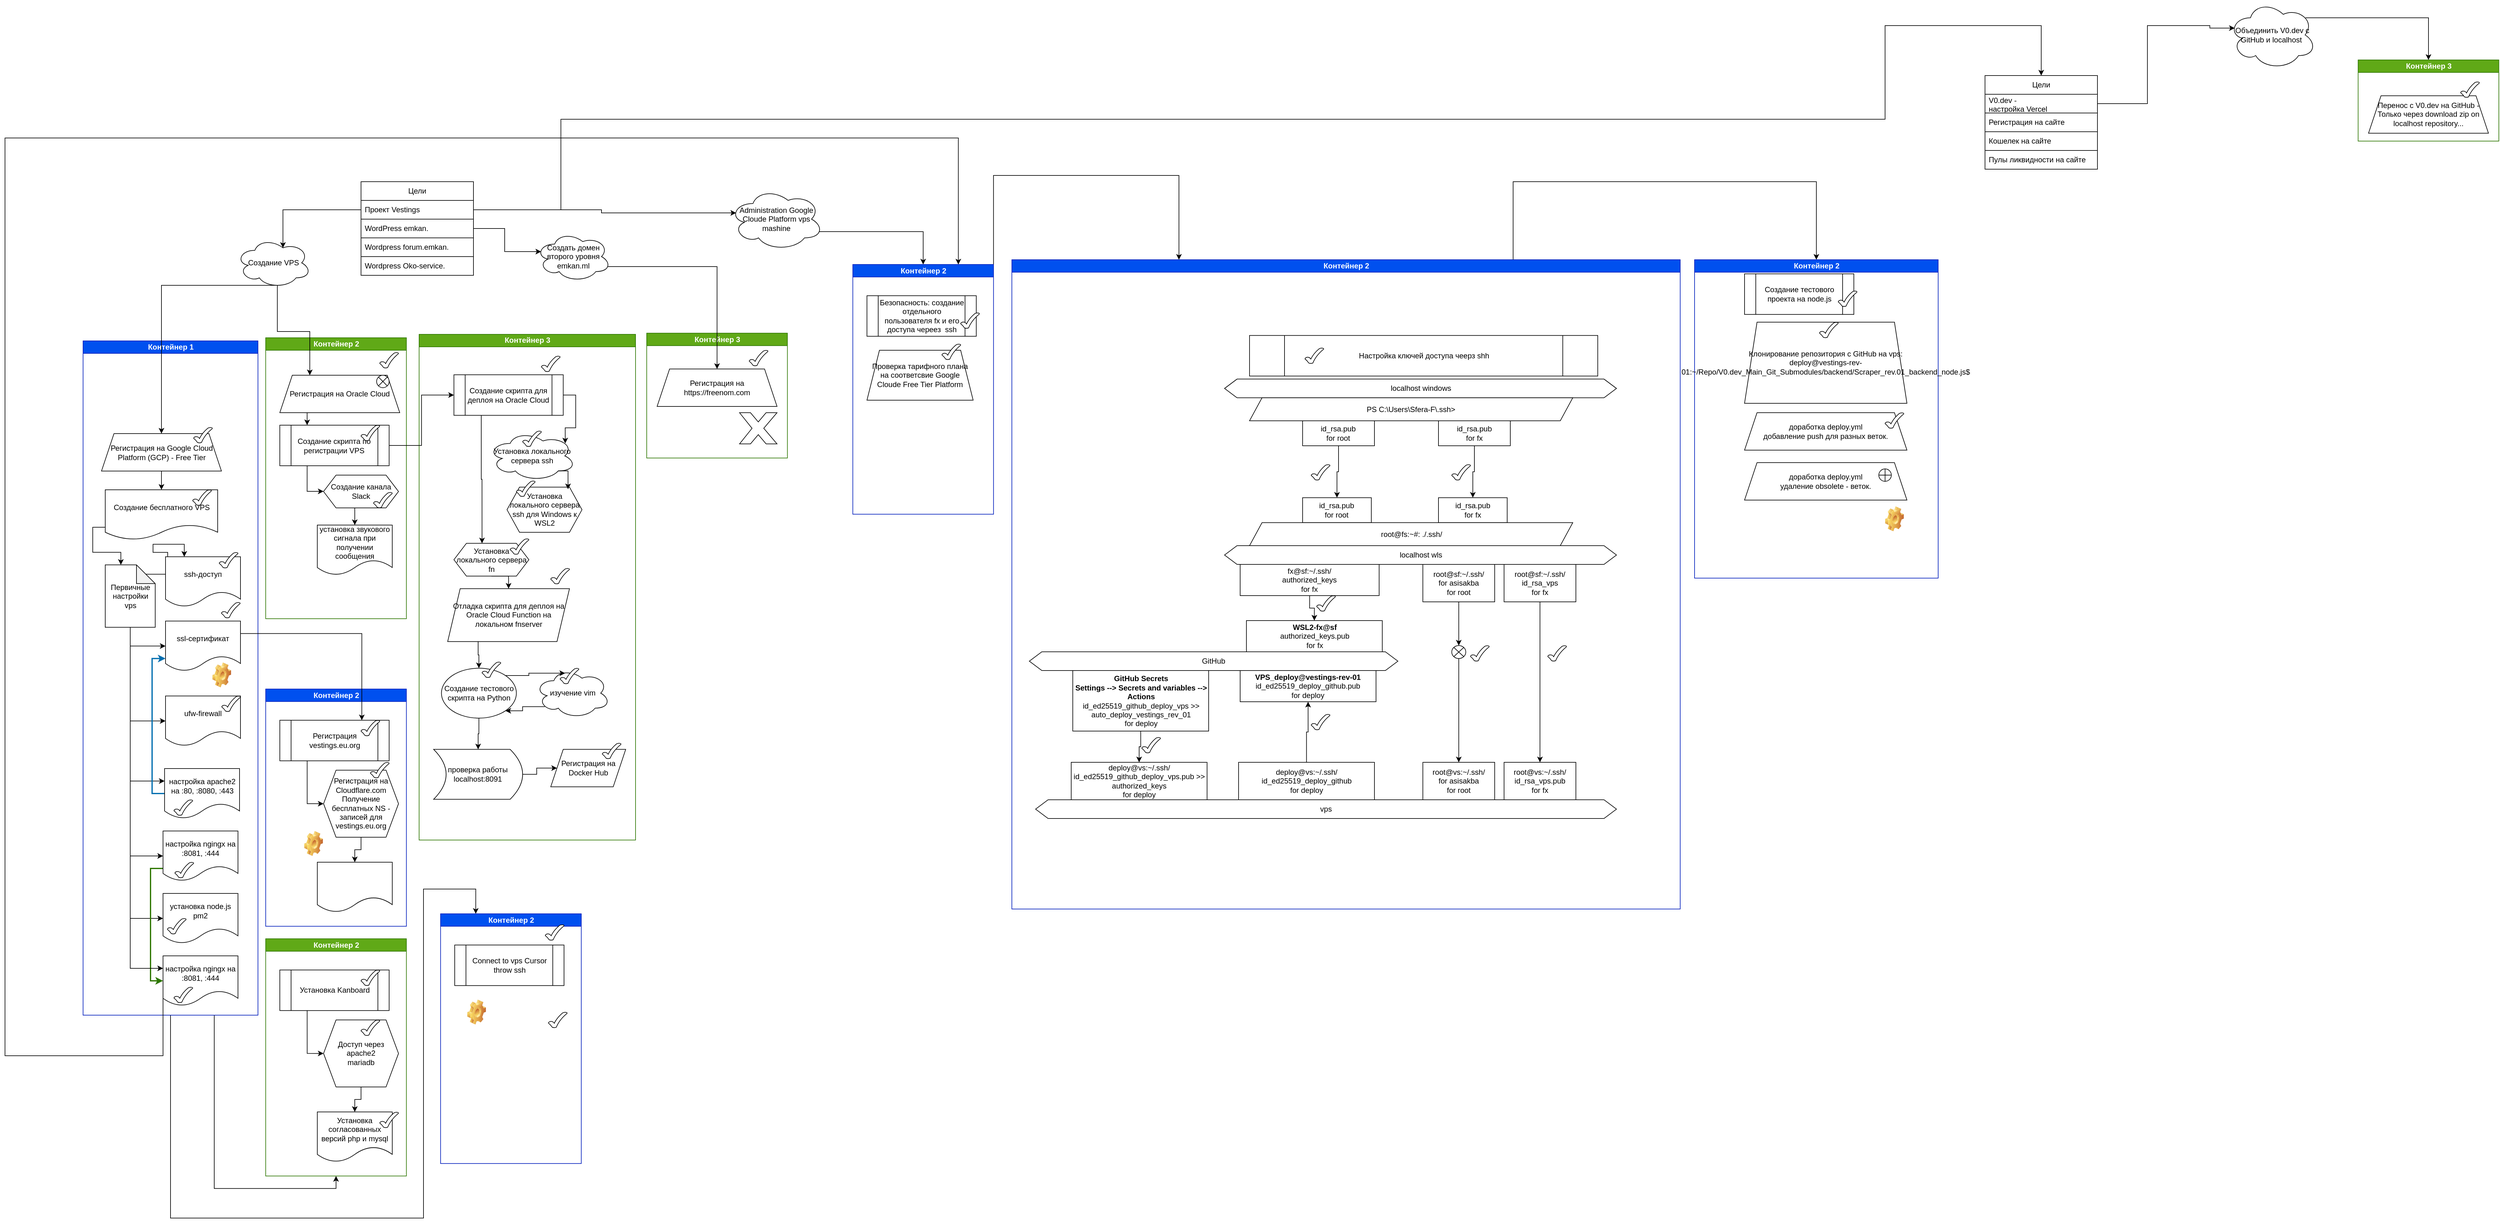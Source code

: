 <mxfile version="27.1.4">
  <diagram name="Страница — 1" id="y9uAkK9SQgBjB_mhI2ea">
    <mxGraphModel dx="1512" dy="1677" grid="1" gridSize="10" guides="1" tooltips="1" connect="1" arrows="1" fold="1" page="1" pageScale="1" pageWidth="827" pageHeight="1169" math="0" shadow="0">
      <root>
        <mxCell id="0" />
        <mxCell id="1" parent="0" />
        <mxCell id="C7IX0FVCG6CYKTSd4DHZ-1" style="edgeStyle=orthogonalEdgeStyle;rounded=0;orthogonalLoop=1;jettySize=auto;html=1;exitX=0;exitY=0;exitDx=0;exitDy=0;entryX=0;entryY=0.75;entryDx=0;entryDy=0;" edge="1" parent="1" source="VCovVzGfJwYaB5BmL19w-1" target="VCovVzGfJwYaB5BmL19w-14">
          <mxGeometry relative="1" as="geometry">
            <Array as="points">
              <mxPoint x="1503" y="-140" />
              <mxPoint x="1799" y="-140" />
            </Array>
          </mxGeometry>
        </mxCell>
        <mxCell id="VCovVzGfJwYaB5BmL19w-1" value="&lt;div&gt;Контейнер 2&lt;/div&gt;" style="swimlane;html=1;startSize=20;horizontal=0;rotation=90;fillColor=#0050ef;fontColor=#ffffff;strokeColor=#001DBC;" parent="1" vertex="1">
          <mxGeometry x="1189.995" y="90.005" width="400" height="225.27" as="geometry">
            <mxRectangle x="207.63" y="435" width="670" height="40" as="alternateBounds" />
          </mxGeometry>
        </mxCell>
        <mxCell id="VCovVzGfJwYaB5BmL19w-12" value="Проверка тарифного плана на соответсвие Google Cloude Free Tier Platform" style="shape=trapezoid;perimeter=trapezoidPerimeter;whiteSpace=wrap;html=1;fixedSize=1;" parent="VCovVzGfJwYaB5BmL19w-1" vertex="1">
          <mxGeometry x="110.01" y="50" width="169.99" height="80" as="geometry" />
        </mxCell>
        <mxCell id="VCovVzGfJwYaB5BmL19w-2" value="Безопасность: создание отдельного пользователя fx и его доступа череез&amp;nbsp; ssh" style="shape=process;whiteSpace=wrap;html=1;backgroundOutline=1;" parent="VCovVzGfJwYaB5BmL19w-1" vertex="1">
          <mxGeometry x="110.005" y="-37.365" width="175" height="65" as="geometry" />
        </mxCell>
        <mxCell id="VCovVzGfJwYaB5BmL19w-3" value="" style="verticalLabelPosition=bottom;verticalAlign=top;html=1;shape=mxgraph.basic.tick" parent="VCovVzGfJwYaB5BmL19w-1" vertex="1">
          <mxGeometry x="260.01" y="-10.01" width="30" height="25" as="geometry" />
        </mxCell>
        <mxCell id="VCovVzGfJwYaB5BmL19w-4" value="" style="verticalLabelPosition=bottom;verticalAlign=top;html=1;shape=mxgraph.basic.tick" parent="VCovVzGfJwYaB5BmL19w-1" vertex="1">
          <mxGeometry x="230.01" y="39.99" width="30" height="25" as="geometry" />
        </mxCell>
        <mxCell id="_iWKkWi0aREAEa-467sO-74" style="edgeStyle=orthogonalEdgeStyle;rounded=0;orthogonalLoop=1;jettySize=auto;html=1;exitX=1;exitY=0.25;exitDx=0;exitDy=0;entryX=1;entryY=0.5;entryDx=0;entryDy=0;" parent="1" source="NwDME-IFeq2rPD6jmmSG-1" target="_iWKkWi0aREAEa-467sO-64" edge="1">
          <mxGeometry relative="1" as="geometry" />
        </mxCell>
        <mxCell id="_iWKkWi0aREAEa-467sO-75" style="edgeStyle=orthogonalEdgeStyle;rounded=0;orthogonalLoop=1;jettySize=auto;html=1;exitX=1;exitY=0.5;exitDx=0;exitDy=0;entryX=0;entryY=0.75;entryDx=0;entryDy=0;" parent="1" source="NwDME-IFeq2rPD6jmmSG-1" target="_iWKkWi0aREAEa-467sO-26" edge="1">
          <mxGeometry relative="1" as="geometry">
            <Array as="points">
              <mxPoint x="185" y="1530" />
              <mxPoint x="590" y="1530" />
              <mxPoint x="590" y="1003" />
              <mxPoint x="674" y="1003" />
            </Array>
          </mxGeometry>
        </mxCell>
        <mxCell id="NwDME-IFeq2rPD6jmmSG-1" value="Контейнер 1" style="swimlane;html=1;startSize=20;horizontal=0;rotation=90;flipV=0;flipH=0;movable=1;resizable=1;rotatable=1;deletable=1;editable=1;locked=0;connectable=1;fillColor=#0050ef;fontColor=#ffffff;strokeColor=#001DBC;" parent="1" vertex="1">
          <mxGeometry x="-355" y="525" width="1080" height="280" as="geometry">
            <mxRectangle x="-25.0" y="435" width="670" height="40" as="alternateBounds" />
          </mxGeometry>
        </mxCell>
        <mxCell id="NwDME-IFeq2rPD6jmmSG-5" value="&lt;div&gt;Создание бесплатного VPS&lt;/div&gt;" style="shape=document;whiteSpace=wrap;html=1;boundedLbl=1;" parent="NwDME-IFeq2rPD6jmmSG-1" vertex="1">
          <mxGeometry x="435.5" y="-161.5" width="180" height="80" as="geometry" />
        </mxCell>
        <mxCell id="_iWKkWi0aREAEa-467sO-4" style="edgeStyle=orthogonalEdgeStyle;rounded=0;orthogonalLoop=1;jettySize=auto;html=1;exitX=0.5;exitY=1;exitDx=0;exitDy=0;entryX=0.5;entryY=0;entryDx=0;entryDy=0;" parent="NwDME-IFeq2rPD6jmmSG-1" source="_iWKkWi0aREAEa-467sO-1" target="NwDME-IFeq2rPD6jmmSG-5" edge="1">
          <mxGeometry relative="1" as="geometry" />
        </mxCell>
        <mxCell id="_iWKkWi0aREAEa-467sO-1" value="Регистрация на Google Cloud Platform (GCP) - Free Tier" style="shape=trapezoid;perimeter=trapezoidPerimeter;whiteSpace=wrap;html=1;fixedSize=1;" parent="NwDME-IFeq2rPD6jmmSG-1" vertex="1">
          <mxGeometry x="429.5" y="-251.5" width="192" height="60" as="geometry" />
        </mxCell>
        <mxCell id="NwDME-IFeq2rPD6jmmSG-21" value="" style="verticalLabelPosition=bottom;verticalAlign=top;html=1;shape=mxgraph.basic.tick" parent="NwDME-IFeq2rPD6jmmSG-1" vertex="1">
          <mxGeometry x="577" y="-261.5" width="30" height="25" as="geometry" />
        </mxCell>
        <mxCell id="_iWKkWi0aREAEa-467sO-17" style="edgeStyle=orthogonalEdgeStyle;rounded=0;orthogonalLoop=1;jettySize=auto;html=1;exitX=0;exitY=0;exitDx=65;exitDy=15;exitPerimeter=0;entryX=0.25;entryY=0;entryDx=0;entryDy=0;" parent="NwDME-IFeq2rPD6jmmSG-1" source="_iWKkWi0aREAEa-467sO-11" target="_iWKkWi0aREAEa-467sO-13" edge="1">
          <mxGeometry relative="1" as="geometry" />
        </mxCell>
        <mxCell id="_iWKkWi0aREAEa-467sO-18" style="edgeStyle=orthogonalEdgeStyle;rounded=0;orthogonalLoop=1;jettySize=auto;html=1;exitX=0.5;exitY=1;exitDx=0;exitDy=0;exitPerimeter=0;entryX=0;entryY=0.5;entryDx=0;entryDy=0;" parent="NwDME-IFeq2rPD6jmmSG-1" source="_iWKkWi0aREAEa-467sO-11" target="_iWKkWi0aREAEa-467sO-14" edge="1">
          <mxGeometry relative="1" as="geometry" />
        </mxCell>
        <mxCell id="_iWKkWi0aREAEa-467sO-19" style="edgeStyle=orthogonalEdgeStyle;rounded=0;orthogonalLoop=1;jettySize=auto;html=1;exitX=0.5;exitY=1;exitDx=0;exitDy=0;exitPerimeter=0;entryX=0;entryY=0.5;entryDx=0;entryDy=0;" parent="NwDME-IFeq2rPD6jmmSG-1" source="_iWKkWi0aREAEa-467sO-11" target="_iWKkWi0aREAEa-467sO-15" edge="1">
          <mxGeometry relative="1" as="geometry" />
        </mxCell>
        <mxCell id="_iWKkWi0aREAEa-467sO-48" style="edgeStyle=orthogonalEdgeStyle;rounded=0;orthogonalLoop=1;jettySize=auto;html=1;exitX=0.5;exitY=1;exitDx=0;exitDy=0;exitPerimeter=0;entryX=0;entryY=0.25;entryDx=0;entryDy=0;" parent="NwDME-IFeq2rPD6jmmSG-1" source="_iWKkWi0aREAEa-467sO-11" target="_iWKkWi0aREAEa-467sO-46" edge="1">
          <mxGeometry relative="1" as="geometry" />
        </mxCell>
        <mxCell id="_iWKkWi0aREAEa-467sO-57" style="edgeStyle=orthogonalEdgeStyle;rounded=0;orthogonalLoop=1;jettySize=auto;html=1;exitX=0.5;exitY=1;exitDx=0;exitDy=0;exitPerimeter=0;entryX=0;entryY=0.5;entryDx=0;entryDy=0;" parent="NwDME-IFeq2rPD6jmmSG-1" source="_iWKkWi0aREAEa-467sO-11" target="_iWKkWi0aREAEa-467sO-54" edge="1">
          <mxGeometry relative="1" as="geometry" />
        </mxCell>
        <mxCell id="_iWKkWi0aREAEa-467sO-58" style="edgeStyle=orthogonalEdgeStyle;rounded=0;orthogonalLoop=1;jettySize=auto;html=1;exitX=0.5;exitY=1;exitDx=0;exitDy=0;exitPerimeter=0;entryX=0;entryY=0.5;entryDx=0;entryDy=0;" parent="NwDME-IFeq2rPD6jmmSG-1" source="_iWKkWi0aREAEa-467sO-11" target="_iWKkWi0aREAEa-467sO-56" edge="1">
          <mxGeometry relative="1" as="geometry">
            <mxPoint x="475.448" y="415" as="targetPoint" />
          </mxGeometry>
        </mxCell>
        <mxCell id="_iWKkWi0aREAEa-467sO-11" value="Первичные настройки vps" style="shape=note;whiteSpace=wrap;html=1;backgroundOutline=1;darkOpacity=0.05;" parent="NwDME-IFeq2rPD6jmmSG-1" vertex="1">
          <mxGeometry x="435.5" y="-41.25" width="80" height="100" as="geometry" />
        </mxCell>
        <mxCell id="_iWKkWi0aREAEa-467sO-13" value="ssh-доступ" style="shape=document;whiteSpace=wrap;html=1;boundedLbl=1;" parent="NwDME-IFeq2rPD6jmmSG-1" vertex="1">
          <mxGeometry x="532" y="-54.25" width="120" height="80" as="geometry" />
        </mxCell>
        <mxCell id="_iWKkWi0aREAEa-467sO-14" value="ssl-сертификат" style="shape=document;whiteSpace=wrap;html=1;boundedLbl=1;" parent="NwDME-IFeq2rPD6jmmSG-1" vertex="1">
          <mxGeometry x="532" y="48.75" width="120" height="80" as="geometry" />
        </mxCell>
        <mxCell id="_iWKkWi0aREAEa-467sO-15" value="ufw-firewall" style="shape=document;whiteSpace=wrap;html=1;boundedLbl=1;" parent="NwDME-IFeq2rPD6jmmSG-1" vertex="1">
          <mxGeometry x="532" y="168.75" width="120" height="80" as="geometry" />
        </mxCell>
        <mxCell id="_iWKkWi0aREAEa-467sO-16" style="edgeStyle=orthogonalEdgeStyle;rounded=0;orthogonalLoop=1;jettySize=auto;html=1;exitX=0;exitY=0.75;exitDx=0;exitDy=0;entryX=0;entryY=0;entryDx=25;entryDy=0;entryPerimeter=0;" parent="NwDME-IFeq2rPD6jmmSG-1" source="NwDME-IFeq2rPD6jmmSG-5" target="_iWKkWi0aREAEa-467sO-11" edge="1">
          <mxGeometry relative="1" as="geometry" />
        </mxCell>
        <mxCell id="_iWKkWi0aREAEa-467sO-20" value="" style="verticalLabelPosition=bottom;verticalAlign=top;html=1;shape=mxgraph.basic.tick" parent="NwDME-IFeq2rPD6jmmSG-1" vertex="1">
          <mxGeometry x="575.5" y="-161.5" width="30" height="25" as="geometry" />
        </mxCell>
        <mxCell id="_iWKkWi0aREAEa-467sO-5" value="" style="verticalLabelPosition=bottom;verticalAlign=top;html=1;shape=mxgraph.basic.tick" parent="NwDME-IFeq2rPD6jmmSG-1" vertex="1">
          <mxGeometry x="618" y="-61.25" width="30" height="25" as="geometry" />
        </mxCell>
        <mxCell id="_iWKkWi0aREAEa-467sO-21" value="" style="verticalLabelPosition=bottom;verticalAlign=top;html=1;shape=mxgraph.basic.tick" parent="NwDME-IFeq2rPD6jmmSG-1" vertex="1">
          <mxGeometry x="621.5" y="18.75" width="30" height="25" as="geometry" />
        </mxCell>
        <mxCell id="_iWKkWi0aREAEa-467sO-22" value="" style="verticalLabelPosition=bottom;verticalAlign=top;html=1;shape=mxgraph.basic.tick" parent="NwDME-IFeq2rPD6jmmSG-1" vertex="1">
          <mxGeometry x="622" y="168.75" width="30" height="25" as="geometry" />
        </mxCell>
        <mxCell id="_iWKkWi0aREAEa-467sO-49" style="edgeStyle=orthogonalEdgeStyle;rounded=0;orthogonalLoop=1;jettySize=auto;html=1;exitX=0;exitY=0.5;exitDx=0;exitDy=0;entryX=0;entryY=0.75;entryDx=0;entryDy=0;fillColor=#1ba1e2;strokeColor=#006EAF;strokeWidth=2;" parent="NwDME-IFeq2rPD6jmmSG-1" source="_iWKkWi0aREAEa-467sO-46" target="_iWKkWi0aREAEa-467sO-14" edge="1">
          <mxGeometry relative="1" as="geometry" />
        </mxCell>
        <mxCell id="_iWKkWi0aREAEa-467sO-46" value="настройка apache2&lt;br&gt;на :80, :8080, :443" style="shape=document;whiteSpace=wrap;html=1;boundedLbl=1;" parent="NwDME-IFeq2rPD6jmmSG-1" vertex="1">
          <mxGeometry x="530.5" y="285" width="120" height="80" as="geometry" />
        </mxCell>
        <mxCell id="_iWKkWi0aREAEa-467sO-47" value="" style="verticalLabelPosition=bottom;verticalAlign=top;html=1;shape=mxgraph.basic.tick" parent="NwDME-IFeq2rPD6jmmSG-1" vertex="1">
          <mxGeometry x="545.5" y="335" width="30" height="25" as="geometry" />
        </mxCell>
        <mxCell id="MG9vdnyTiC7GRD6fxwUX-9" value="" style="shape=image;html=1;verticalLabelPosition=bottom;verticalAlign=top;imageAspect=0;image=img/clipart/Gear_128x128.png" parent="NwDME-IFeq2rPD6jmmSG-1" vertex="1">
          <mxGeometry x="607.0" y="115" width="30" height="40" as="geometry" />
        </mxCell>
        <mxCell id="_iWKkWi0aREAEa-467sO-60" style="edgeStyle=orthogonalEdgeStyle;rounded=0;orthogonalLoop=1;jettySize=auto;html=1;exitX=0;exitY=0.75;exitDx=0;exitDy=0;entryX=0;entryY=0.5;entryDx=0;entryDy=0;fillColor=#60a917;strokeColor=#2D7600;strokeWidth=2;" parent="NwDME-IFeq2rPD6jmmSG-1" source="_iWKkWi0aREAEa-467sO-54" target="_iWKkWi0aREAEa-467sO-55" edge="1">
          <mxGeometry relative="1" as="geometry" />
        </mxCell>
        <mxCell id="_iWKkWi0aREAEa-467sO-54" value="настройка ngingx на :8081, :444" style="shape=document;whiteSpace=wrap;html=1;boundedLbl=1;" parent="NwDME-IFeq2rPD6jmmSG-1" vertex="1">
          <mxGeometry x="528" y="385" width="120" height="80" as="geometry" />
        </mxCell>
        <mxCell id="_iWKkWi0aREAEa-467sO-55" value="настройка ngingx на :8081, :444" style="shape=document;whiteSpace=wrap;html=1;boundedLbl=1;" parent="NwDME-IFeq2rPD6jmmSG-1" vertex="1">
          <mxGeometry x="528" y="585" width="120" height="80" as="geometry" />
        </mxCell>
        <mxCell id="_iWKkWi0aREAEa-467sO-56" value="установка node.js&lt;br&gt;pm2" style="shape=document;whiteSpace=wrap;html=1;boundedLbl=1;" parent="NwDME-IFeq2rPD6jmmSG-1" vertex="1">
          <mxGeometry x="528" y="485" width="120" height="80" as="geometry" />
        </mxCell>
        <mxCell id="_iWKkWi0aREAEa-467sO-59" style="edgeStyle=orthogonalEdgeStyle;rounded=0;orthogonalLoop=1;jettySize=auto;html=1;exitX=0.5;exitY=1;exitDx=0;exitDy=0;exitPerimeter=0;entryX=0;entryY=0.25;entryDx=0;entryDy=0;" parent="NwDME-IFeq2rPD6jmmSG-1" source="_iWKkWi0aREAEa-467sO-11" target="_iWKkWi0aREAEa-467sO-55" edge="1">
          <mxGeometry relative="1" as="geometry" />
        </mxCell>
        <mxCell id="_iWKkWi0aREAEa-467sO-61" value="" style="verticalLabelPosition=bottom;verticalAlign=top;html=1;shape=mxgraph.basic.tick" parent="NwDME-IFeq2rPD6jmmSG-1" vertex="1">
          <mxGeometry x="547" y="435" width="30" height="25" as="geometry" />
        </mxCell>
        <mxCell id="_iWKkWi0aREAEa-467sO-62" value="" style="verticalLabelPosition=bottom;verticalAlign=top;html=1;shape=mxgraph.basic.tick" parent="NwDME-IFeq2rPD6jmmSG-1" vertex="1">
          <mxGeometry x="535" y="525" width="30" height="25" as="geometry" />
        </mxCell>
        <mxCell id="_iWKkWi0aREAEa-467sO-63" value="" style="verticalLabelPosition=bottom;verticalAlign=top;html=1;shape=mxgraph.basic.tick" parent="NwDME-IFeq2rPD6jmmSG-1" vertex="1">
          <mxGeometry x="545.5" y="635" width="30" height="25" as="geometry" />
        </mxCell>
        <mxCell id="NwDME-IFeq2rPD6jmmSG-6" value="&lt;div&gt;Контейнер 2&lt;/div&gt;" style="swimlane;html=1;startSize=20;horizontal=0;rotation=90;fillColor=#60a917;fontColor=#ffffff;strokeColor=#2D7600;" parent="1" vertex="1">
          <mxGeometry x="224.99" y="232.37" width="450.01" height="225.27" as="geometry">
            <mxRectangle x="207.63" y="435" width="670" height="40" as="alternateBounds" />
          </mxGeometry>
        </mxCell>
        <mxCell id="NwDME-IFeq2rPD6jmmSG-24" value="Создание канала Slack" style="shape=hexagon;perimeter=hexagonPerimeter2;whiteSpace=wrap;html=1;fixedSize=1;" parent="NwDME-IFeq2rPD6jmmSG-6" vertex="1">
          <mxGeometry x="205.005" y="107.625" width="120" height="52.5" as="geometry" />
        </mxCell>
        <mxCell id="NwDME-IFeq2rPD6jmmSG-20" value="Создание скрипта по регистрации VPS" style="shape=process;whiteSpace=wrap;html=1;backgroundOutline=1;" parent="NwDME-IFeq2rPD6jmmSG-6" vertex="1">
          <mxGeometry x="134.995" y="27.635" width="175" height="65" as="geometry" />
        </mxCell>
        <mxCell id="NwDME-IFeq2rPD6jmmSG-25" style="edgeStyle=orthogonalEdgeStyle;rounded=0;orthogonalLoop=1;jettySize=auto;html=1;exitX=0.25;exitY=1;exitDx=0;exitDy=0;" parent="NwDME-IFeq2rPD6jmmSG-6" source="NwDME-IFeq2rPD6jmmSG-20" edge="1">
          <mxGeometry relative="1" as="geometry">
            <mxPoint x="205.01" y="133.63" as="targetPoint" />
            <Array as="points">
              <mxPoint x="179" y="134" />
            </Array>
          </mxGeometry>
        </mxCell>
        <mxCell id="NwDME-IFeq2rPD6jmmSG-8" value="" style="verticalLabelPosition=bottom;verticalAlign=top;html=1;shape=mxgraph.basic.tick" parent="NwDME-IFeq2rPD6jmmSG-6" vertex="1">
          <mxGeometry x="264.99" y="27.63" width="30" height="25" as="geometry" />
        </mxCell>
        <mxCell id="NwDME-IFeq2rPD6jmmSG-26" value="" style="verticalLabelPosition=bottom;verticalAlign=top;html=1;shape=mxgraph.basic.tick" parent="NwDME-IFeq2rPD6jmmSG-6" vertex="1">
          <mxGeometry x="285" y="135.13" width="30" height="25" as="geometry" />
        </mxCell>
        <mxCell id="NwDME-IFeq2rPD6jmmSG-27" value="установка звукового сигнала при получении сообщения" style="shape=document;whiteSpace=wrap;html=1;boundedLbl=1;" parent="NwDME-IFeq2rPD6jmmSG-6" vertex="1">
          <mxGeometry x="195.005" y="187.635" width="120" height="80" as="geometry" />
        </mxCell>
        <mxCell id="NwDME-IFeq2rPD6jmmSG-28" style="edgeStyle=orthogonalEdgeStyle;rounded=0;orthogonalLoop=1;jettySize=auto;html=1;entryX=0.5;entryY=0;entryDx=0;entryDy=0;" parent="NwDME-IFeq2rPD6jmmSG-6" target="NwDME-IFeq2rPD6jmmSG-27" edge="1">
          <mxGeometry relative="1" as="geometry">
            <mxPoint x="264.995" y="197.635" as="targetPoint" />
            <mxPoint x="255.01" y="160.63" as="sourcePoint" />
          </mxGeometry>
        </mxCell>
        <mxCell id="_iWKkWi0aREAEa-467sO-50" style="edgeStyle=orthogonalEdgeStyle;rounded=0;orthogonalLoop=1;jettySize=auto;html=1;exitX=0.25;exitY=1;exitDx=0;exitDy=0;entryX=0.25;entryY=0;entryDx=0;entryDy=0;" parent="NwDME-IFeq2rPD6jmmSG-6" source="NwDME-IFeq2rPD6jmmSG-2" target="NwDME-IFeq2rPD6jmmSG-20" edge="1">
          <mxGeometry relative="1" as="geometry" />
        </mxCell>
        <mxCell id="NwDME-IFeq2rPD6jmmSG-2" value="Регистрация на Oracle Cloud" style="shape=trapezoid;perimeter=trapezoidPerimeter;whiteSpace=wrap;html=1;fixedSize=1;" parent="NwDME-IFeq2rPD6jmmSG-6" vertex="1">
          <mxGeometry x="134.99" y="-52.37" width="192" height="60" as="geometry" />
        </mxCell>
        <mxCell id="NwDME-IFeq2rPD6jmmSG-3" value="" style="verticalLabelPosition=bottom;verticalAlign=top;html=1;shape=mxgraph.basic.tick" parent="NwDME-IFeq2rPD6jmmSG-6" vertex="1">
          <mxGeometry x="294.99" y="-88.87" width="30" height="25" as="geometry" />
        </mxCell>
        <mxCell id="_iWKkWi0aREAEa-467sO-2" value="" style="shape=sumEllipse;perimeter=ellipsePerimeter;whiteSpace=wrap;html=1;backgroundOutline=1;" parent="NwDME-IFeq2rPD6jmmSG-6" vertex="1">
          <mxGeometry x="289.99" y="-52.37" width="20" height="20" as="geometry" />
        </mxCell>
        <mxCell id="NwDME-IFeq2rPD6jmmSG-11" style="edgeStyle=orthogonalEdgeStyle;rounded=0;orthogonalLoop=1;jettySize=auto;html=1;exitX=0.55;exitY=0.95;exitDx=0;exitDy=0;exitPerimeter=0;entryX=0.25;entryY=0;entryDx=0;entryDy=0;" parent="1" source="NwDME-IFeq2rPD6jmmSG-10" target="NwDME-IFeq2rPD6jmmSG-2" edge="1">
          <mxGeometry relative="1" as="geometry" />
        </mxCell>
        <mxCell id="_iWKkWi0aREAEa-467sO-51" style="edgeStyle=orthogonalEdgeStyle;rounded=0;orthogonalLoop=1;jettySize=auto;html=1;exitX=0.55;exitY=0.95;exitDx=0;exitDy=0;exitPerimeter=0;" parent="1" source="NwDME-IFeq2rPD6jmmSG-10" target="_iWKkWi0aREAEa-467sO-1" edge="1">
          <mxGeometry relative="1" as="geometry" />
        </mxCell>
        <mxCell id="NwDME-IFeq2rPD6jmmSG-10" value="Создание VPS" style="ellipse;shape=cloud;whiteSpace=wrap;html=1;" parent="1" vertex="1">
          <mxGeometry x="290" y="-40" width="120" height="80" as="geometry" />
        </mxCell>
        <mxCell id="NwDME-IFeq2rPD6jmmSG-13" value="Цели" style="swimlane;fontStyle=0;childLayout=stackLayout;horizontal=1;startSize=30;horizontalStack=0;resizeParent=1;resizeParentMax=0;resizeLast=0;collapsible=1;marginBottom=0;whiteSpace=wrap;html=1;" parent="1" vertex="1">
          <mxGeometry x="490" y="-130" width="180" height="150" as="geometry" />
        </mxCell>
        <mxCell id="NwDME-IFeq2rPD6jmmSG-14" value="&lt;div&gt;Проект Vestings&lt;/div&gt;" style="text;align=left;verticalAlign=middle;spacingLeft=4;spacingRight=4;overflow=hidden;points=[[0,0.5],[1,0.5]];portConstraint=eastwest;rotatable=0;whiteSpace=wrap;html=1;rounded=0;glass=0;" parent="NwDME-IFeq2rPD6jmmSG-13" vertex="1">
          <mxGeometry y="30" width="180" height="30" as="geometry" />
        </mxCell>
        <mxCell id="NwDME-IFeq2rPD6jmmSG-15" value="WordPress emkan." style="text;strokeColor=default;fillColor=none;align=left;verticalAlign=middle;spacingLeft=4;spacingRight=4;overflow=hidden;points=[[0,0.5],[1,0.5]];portConstraint=eastwest;rotatable=0;whiteSpace=wrap;html=1;" parent="NwDME-IFeq2rPD6jmmSG-13" vertex="1">
          <mxGeometry y="60" width="180" height="30" as="geometry" />
        </mxCell>
        <mxCell id="NwDME-IFeq2rPD6jmmSG-16" value="Wordpress forum.emkan." style="text;strokeColor=default;fillColor=none;align=left;verticalAlign=middle;spacingLeft=4;spacingRight=4;overflow=hidden;points=[[0,0.5],[1,0.5]];portConstraint=eastwest;rotatable=0;whiteSpace=wrap;html=1;" parent="NwDME-IFeq2rPD6jmmSG-13" vertex="1">
          <mxGeometry y="90" width="180" height="30" as="geometry" />
        </mxCell>
        <mxCell id="NwDME-IFeq2rPD6jmmSG-17" value="Wordpress Oko-service." style="text;strokeColor=none;fillColor=none;align=left;verticalAlign=middle;spacingLeft=4;spacingRight=4;overflow=hidden;points=[[0,0.5],[1,0.5]];portConstraint=eastwest;rotatable=0;whiteSpace=wrap;html=1;" parent="NwDME-IFeq2rPD6jmmSG-13" vertex="1">
          <mxGeometry y="120" width="180" height="30" as="geometry" />
        </mxCell>
        <mxCell id="NwDME-IFeq2rPD6jmmSG-18" style="edgeStyle=orthogonalEdgeStyle;rounded=0;orthogonalLoop=1;jettySize=auto;html=1;exitX=0;exitY=0.5;exitDx=0;exitDy=0;entryX=0.625;entryY=0.2;entryDx=0;entryDy=0;entryPerimeter=0;" parent="1" source="NwDME-IFeq2rPD6jmmSG-14" target="NwDME-IFeq2rPD6jmmSG-10" edge="1">
          <mxGeometry relative="1" as="geometry" />
        </mxCell>
        <mxCell id="NwDME-IFeq2rPD6jmmSG-29" value="&lt;div&gt;Контейнер 3&lt;/div&gt;" style="swimlane;html=1;startSize=20;horizontal=0;rotation=90;movable=1;resizable=1;rotatable=1;deletable=1;editable=1;locked=0;connectable=1;fillColor=#60a917;fontColor=#ffffff;strokeColor=#2D7600;" parent="1" vertex="1">
          <mxGeometry x="351.25" y="346.25" width="810.01" height="346.5" as="geometry">
            <mxRectangle x="207.63" y="435" width="670" height="40" as="alternateBounds" />
          </mxGeometry>
        </mxCell>
        <mxCell id="NwDME-IFeq2rPD6jmmSG-47" style="edgeStyle=orthogonalEdgeStyle;rounded=0;orthogonalLoop=1;jettySize=auto;html=1;exitX=0.25;exitY=1;exitDx=0;exitDy=0;entryX=0.375;entryY=0;entryDx=0;entryDy=0;" parent="NwDME-IFeq2rPD6jmmSG-29" source="NwDME-IFeq2rPD6jmmSG-38" target="NwDME-IFeq2rPD6jmmSG-39" edge="1">
          <mxGeometry relative="1" as="geometry" />
        </mxCell>
        <mxCell id="NwDME-IFeq2rPD6jmmSG-38" value="Создание скрипта для деплоя на Oracle Cloud" style="shape=process;whiteSpace=wrap;html=1;backgroundOutline=1;" parent="NwDME-IFeq2rPD6jmmSG-29" vertex="1">
          <mxGeometry x="287.485" y="-166.995" width="175" height="65" as="geometry" />
        </mxCell>
        <mxCell id="0CBNLFLHZw1cjYQpGo53-4" style="edgeStyle=orthogonalEdgeStyle;rounded=0;orthogonalLoop=1;jettySize=auto;html=1;exitX=0.5;exitY=1;exitDx=0;exitDy=0;entryX=0.5;entryY=0;entryDx=0;entryDy=0;" parent="NwDME-IFeq2rPD6jmmSG-29" source="NwDME-IFeq2rPD6jmmSG-39" target="0CBNLFLHZw1cjYQpGo53-3" edge="1">
          <mxGeometry relative="1" as="geometry" />
        </mxCell>
        <mxCell id="NwDME-IFeq2rPD6jmmSG-39" value="&lt;div&gt;Установка локального сервера fn&lt;/div&gt;" style="shape=hexagon;perimeter=hexagonPerimeter2;whiteSpace=wrap;html=1;fixedSize=1;" parent="NwDME-IFeq2rPD6jmmSG-29" vertex="1">
          <mxGeometry x="287.485" y="103.005" width="120" height="52.5" as="geometry" />
        </mxCell>
        <mxCell id="NwDME-IFeq2rPD6jmmSG-42" value="Установка локального сервера ssh" style="ellipse;shape=cloud;whiteSpace=wrap;html=1;" parent="NwDME-IFeq2rPD6jmmSG-29" vertex="1">
          <mxGeometry x="342.49" y="-77" width="140.01" height="80" as="geometry" />
        </mxCell>
        <mxCell id="NwDME-IFeq2rPD6jmmSG-43" style="edgeStyle=orthogonalEdgeStyle;rounded=0;orthogonalLoop=1;jettySize=auto;html=1;exitX=1;exitY=0.5;exitDx=0;exitDy=0;entryX=0.88;entryY=0.25;entryDx=0;entryDy=0;entryPerimeter=0;" parent="NwDME-IFeq2rPD6jmmSG-29" source="NwDME-IFeq2rPD6jmmSG-38" target="NwDME-IFeq2rPD6jmmSG-42" edge="1">
          <mxGeometry relative="1" as="geometry" />
        </mxCell>
        <mxCell id="NwDME-IFeq2rPD6jmmSG-45" value="&lt;div&gt;Установка локального сервера ssh для Windows к WSL2&lt;/div&gt;" style="shape=hexagon;perimeter=hexagonPerimeter2;whiteSpace=wrap;html=1;fixedSize=1;" parent="NwDME-IFeq2rPD6jmmSG-29" vertex="1">
          <mxGeometry x="372.49" y="13" width="120" height="72.37" as="geometry" />
        </mxCell>
        <mxCell id="NwDME-IFeq2rPD6jmmSG-46" style="edgeStyle=orthogonalEdgeStyle;rounded=0;orthogonalLoop=1;jettySize=auto;html=1;exitX=0.8;exitY=0.8;exitDx=0;exitDy=0;exitPerimeter=0;entryX=0.814;entryY=0.046;entryDx=0;entryDy=0;entryPerimeter=0;" parent="NwDME-IFeq2rPD6jmmSG-29" source="NwDME-IFeq2rPD6jmmSG-42" target="NwDME-IFeq2rPD6jmmSG-45" edge="1">
          <mxGeometry relative="1" as="geometry" />
        </mxCell>
        <mxCell id="NwDME-IFeq2rPD6jmmSG-49" value="" style="verticalLabelPosition=bottom;verticalAlign=top;html=1;shape=mxgraph.basic.tick" parent="NwDME-IFeq2rPD6jmmSG-29" vertex="1">
          <mxGeometry x="427.49" y="-197" width="30" height="25" as="geometry" />
        </mxCell>
        <mxCell id="NwDME-IFeq2rPD6jmmSG-50" value="" style="verticalLabelPosition=bottom;verticalAlign=top;html=1;shape=mxgraph.basic.tick" parent="NwDME-IFeq2rPD6jmmSG-29" vertex="1">
          <mxGeometry x="397.49" y="-77" width="30" height="25" as="geometry" />
        </mxCell>
        <mxCell id="NwDME-IFeq2rPD6jmmSG-51" value="" style="verticalLabelPosition=bottom;verticalAlign=top;html=1;shape=mxgraph.basic.tick" parent="NwDME-IFeq2rPD6jmmSG-29" vertex="1">
          <mxGeometry x="377.49" y="95.64" width="30" height="25" as="geometry" />
        </mxCell>
        <mxCell id="NwDME-IFeq2rPD6jmmSG-52" value="" style="verticalLabelPosition=bottom;verticalAlign=top;html=1;shape=mxgraph.basic.tick" parent="NwDME-IFeq2rPD6jmmSG-29" vertex="1">
          <mxGeometry x="387.49" y="3" width="30" height="25" as="geometry" />
        </mxCell>
        <mxCell id="YflyUX5L_feNzryWRgsf-3" style="edgeStyle=orthogonalEdgeStyle;rounded=0;orthogonalLoop=1;jettySize=auto;html=1;exitX=0.25;exitY=1;exitDx=0;exitDy=0;entryX=0.5;entryY=0;entryDx=0;entryDy=0;" parent="NwDME-IFeq2rPD6jmmSG-29" source="0CBNLFLHZw1cjYQpGo53-3" target="YflyUX5L_feNzryWRgsf-2" edge="1">
          <mxGeometry relative="1" as="geometry" />
        </mxCell>
        <mxCell id="0CBNLFLHZw1cjYQpGo53-3" value="Отладка скрипта для деплоя на Oracle Cloud Function на локальном fnserver" style="shape=parallelogram;perimeter=parallelogramPerimeter;whiteSpace=wrap;html=1;fixedSize=1;" parent="NwDME-IFeq2rPD6jmmSG-29" vertex="1">
          <mxGeometry x="277.49" y="175.64" width="195" height="84.73" as="geometry" />
        </mxCell>
        <mxCell id="0CBNLFLHZw1cjYQpGo53-5" value="" style="verticalLabelPosition=bottom;verticalAlign=top;html=1;shape=mxgraph.basic.tick" parent="NwDME-IFeq2rPD6jmmSG-29" vertex="1">
          <mxGeometry x="442.49" y="143" width="30" height="25" as="geometry" />
        </mxCell>
        <mxCell id="MG9vdnyTiC7GRD6fxwUX-7" style="edgeStyle=orthogonalEdgeStyle;rounded=0;orthogonalLoop=1;jettySize=auto;html=1;exitX=0.5;exitY=1;exitDx=0;exitDy=0;entryX=0.5;entryY=0;entryDx=0;entryDy=0;" parent="NwDME-IFeq2rPD6jmmSG-29" source="YflyUX5L_feNzryWRgsf-2" target="MG9vdnyTiC7GRD6fxwUX-6" edge="1">
          <mxGeometry relative="1" as="geometry" />
        </mxCell>
        <mxCell id="YflyUX5L_feNzryWRgsf-2" value="Создание тестового скрипта на Python" style="ellipse;whiteSpace=wrap;html=1;" parent="NwDME-IFeq2rPD6jmmSG-29" vertex="1">
          <mxGeometry x="267.49" y="303" width="120" height="80" as="geometry" />
        </mxCell>
        <mxCell id="MG9vdnyTiC7GRD6fxwUX-1" value="" style="verticalLabelPosition=bottom;verticalAlign=top;html=1;shape=mxgraph.basic.tick" parent="NwDME-IFeq2rPD6jmmSG-29" vertex="1">
          <mxGeometry x="332.49" y="293" width="30" height="25" as="geometry" />
        </mxCell>
        <mxCell id="MG9vdnyTiC7GRD6fxwUX-4" style="edgeStyle=orthogonalEdgeStyle;rounded=0;orthogonalLoop=1;jettySize=auto;html=1;exitX=0.13;exitY=0.77;exitDx=0;exitDy=0;exitPerimeter=0;entryX=1;entryY=1;entryDx=0;entryDy=0;" parent="NwDME-IFeq2rPD6jmmSG-29" source="MG9vdnyTiC7GRD6fxwUX-2" target="YflyUX5L_feNzryWRgsf-2" edge="1">
          <mxGeometry relative="1" as="geometry" />
        </mxCell>
        <mxCell id="MG9vdnyTiC7GRD6fxwUX-2" value="изучение vim" style="ellipse;shape=cloud;whiteSpace=wrap;html=1;" parent="NwDME-IFeq2rPD6jmmSG-29" vertex="1">
          <mxGeometry x="417.49" y="303" width="120" height="80" as="geometry" />
        </mxCell>
        <mxCell id="MG9vdnyTiC7GRD6fxwUX-3" style="edgeStyle=orthogonalEdgeStyle;rounded=0;orthogonalLoop=1;jettySize=auto;html=1;exitX=1;exitY=0;exitDx=0;exitDy=0;entryX=0.4;entryY=0.1;entryDx=0;entryDy=0;entryPerimeter=0;" parent="NwDME-IFeq2rPD6jmmSG-29" source="YflyUX5L_feNzryWRgsf-2" target="MG9vdnyTiC7GRD6fxwUX-2" edge="1">
          <mxGeometry relative="1" as="geometry" />
        </mxCell>
        <mxCell id="MG9vdnyTiC7GRD6fxwUX-5" value="" style="verticalLabelPosition=bottom;verticalAlign=top;html=1;shape=mxgraph.basic.tick" parent="NwDME-IFeq2rPD6jmmSG-29" vertex="1">
          <mxGeometry x="457.49" y="303" width="30" height="25" as="geometry" />
        </mxCell>
        <mxCell id="MG9vdnyTiC7GRD6fxwUX-12" style="edgeStyle=orthogonalEdgeStyle;rounded=0;orthogonalLoop=1;jettySize=auto;html=1;exitX=1;exitY=0.5;exitDx=0;exitDy=0;entryX=0;entryY=0.5;entryDx=0;entryDy=0;" parent="NwDME-IFeq2rPD6jmmSG-29" source="MG9vdnyTiC7GRD6fxwUX-6" target="MG9vdnyTiC7GRD6fxwUX-8" edge="1">
          <mxGeometry relative="1" as="geometry" />
        </mxCell>
        <mxCell id="MG9vdnyTiC7GRD6fxwUX-6" value="проверка работы localhost:8091" style="shape=dataStorage;whiteSpace=wrap;html=1;fixedSize=1;flipV=0;flipH=1;" parent="NwDME-IFeq2rPD6jmmSG-29" vertex="1">
          <mxGeometry x="255" y="433" width="142.49" height="80" as="geometry" />
        </mxCell>
        <mxCell id="MG9vdnyTiC7GRD6fxwUX-8" value="Регистрация на Docker Hub" style="shape=parallelogram;perimeter=parallelogramPerimeter;whiteSpace=wrap;html=1;fixedSize=1;" parent="NwDME-IFeq2rPD6jmmSG-29" vertex="1">
          <mxGeometry x="442.49" y="433" width="120" height="60" as="geometry" />
        </mxCell>
        <mxCell id="MG9vdnyTiC7GRD6fxwUX-13" value="" style="verticalLabelPosition=bottom;verticalAlign=top;html=1;shape=mxgraph.basic.tick" parent="NwDME-IFeq2rPD6jmmSG-29" vertex="1">
          <mxGeometry x="524.98" y="423" width="30" height="25" as="geometry" />
        </mxCell>
        <mxCell id="NwDME-IFeq2rPD6jmmSG-37" value="&lt;div&gt;Контейнер 3&lt;/div&gt;" style="swimlane;html=1;startSize=20;horizontal=0;rotation=90;fillColor=#60a917;fontColor=#ffffff;strokeColor=#2D7600;" parent="1" vertex="1">
          <mxGeometry x="960.01" y="99.99" width="200" height="225.27" as="geometry">
            <mxRectangle x="207.63" y="435" width="670" height="40" as="alternateBounds" />
          </mxGeometry>
        </mxCell>
        <mxCell id="_iWKkWi0aREAEa-467sO-6" value="Регистрация на https://freenom.com" style="shape=trapezoid;perimeter=trapezoidPerimeter;whiteSpace=wrap;html=1;fixedSize=1;" parent="NwDME-IFeq2rPD6jmmSG-37" vertex="1">
          <mxGeometry x="4.005" y="70.005" width="192" height="60" as="geometry" />
        </mxCell>
        <mxCell id="_iWKkWi0aREAEa-467sO-7" value="" style="verticalLabelPosition=bottom;verticalAlign=top;html=1;shape=mxgraph.basic.tick" parent="NwDME-IFeq2rPD6jmmSG-37" vertex="1">
          <mxGeometry x="151.505" y="40.005" width="30" height="25" as="geometry" />
        </mxCell>
        <mxCell id="_iWKkWi0aREAEa-467sO-52" value="" style="verticalLabelPosition=bottom;verticalAlign=top;html=1;shape=mxgraph.basic.x" parent="NwDME-IFeq2rPD6jmmSG-37" vertex="1">
          <mxGeometry x="136" y="140.01" width="60.01" height="50.01" as="geometry" />
        </mxCell>
        <mxCell id="NwDME-IFeq2rPD6jmmSG-41" style="edgeStyle=orthogonalEdgeStyle;rounded=0;orthogonalLoop=1;jettySize=auto;html=1;exitX=1;exitY=0.5;exitDx=0;exitDy=0;entryX=0;entryY=0.5;entryDx=0;entryDy=0;" parent="1" source="NwDME-IFeq2rPD6jmmSG-20" target="NwDME-IFeq2rPD6jmmSG-38" edge="1">
          <mxGeometry relative="1" as="geometry" />
        </mxCell>
        <mxCell id="_iWKkWi0aREAEa-467sO-10" style="edgeStyle=orthogonalEdgeStyle;rounded=0;orthogonalLoop=1;jettySize=auto;html=1;exitX=0.96;exitY=0.7;exitDx=0;exitDy=0;exitPerimeter=0;" parent="1" source="_iWKkWi0aREAEa-467sO-8" target="_iWKkWi0aREAEa-467sO-6" edge="1">
          <mxGeometry relative="1" as="geometry" />
        </mxCell>
        <mxCell id="_iWKkWi0aREAEa-467sO-8" value="Создать домен второго уровня emkan.ml" style="ellipse;shape=cloud;whiteSpace=wrap;html=1;" parent="1" vertex="1">
          <mxGeometry x="770" y="-50" width="120" height="80" as="geometry" />
        </mxCell>
        <mxCell id="_iWKkWi0aREAEa-467sO-9" style="edgeStyle=orthogonalEdgeStyle;rounded=0;orthogonalLoop=1;jettySize=auto;html=1;exitX=1;exitY=0.5;exitDx=0;exitDy=0;entryX=0.07;entryY=0.4;entryDx=0;entryDy=0;entryPerimeter=0;" parent="1" source="NwDME-IFeq2rPD6jmmSG-15" target="_iWKkWi0aREAEa-467sO-8" edge="1">
          <mxGeometry relative="1" as="geometry" />
        </mxCell>
        <mxCell id="_iWKkWi0aREAEa-467sO-26" value="&lt;div&gt;Контейнер 2&lt;/div&gt;" style="swimlane;html=1;startSize=20;horizontal=0;rotation=90;fillColor=#0050ef;fontColor=#ffffff;strokeColor=#001DBC;" parent="1" vertex="1">
          <mxGeometry x="529.995" y="1130.005" width="400" height="225.27" as="geometry">
            <mxRectangle x="207.63" y="435" width="670" height="40" as="alternateBounds" />
          </mxGeometry>
        </mxCell>
        <mxCell id="_iWKkWi0aREAEa-467sO-28" value="Connect to vps Cursor throw ssh" style="shape=process;whiteSpace=wrap;html=1;backgroundOutline=1;" parent="_iWKkWi0aREAEa-467sO-26" vertex="1">
          <mxGeometry x="110.005" y="-37.365" width="175" height="65" as="geometry" />
        </mxCell>
        <mxCell id="_iWKkWi0aREAEa-467sO-30" value="" style="verticalLabelPosition=bottom;verticalAlign=top;html=1;shape=mxgraph.basic.tick" parent="_iWKkWi0aREAEa-467sO-26" vertex="1">
          <mxGeometry x="255.01" y="-70.01" width="30" height="25" as="geometry" />
        </mxCell>
        <mxCell id="_iWKkWi0aREAEa-467sO-31" value="" style="verticalLabelPosition=bottom;verticalAlign=top;html=1;shape=mxgraph.basic.tick" parent="_iWKkWi0aREAEa-467sO-26" vertex="1">
          <mxGeometry x="260.01" y="70.13" width="30" height="25" as="geometry" />
        </mxCell>
        <mxCell id="_iWKkWi0aREAEa-467sO-72" value="" style="shape=image;html=1;verticalLabelPosition=bottom;verticalAlign=top;imageAspect=0;image=img/clipart/Gear_128x128.png" parent="_iWKkWi0aREAEa-467sO-26" vertex="1">
          <mxGeometry x="130.005" y="49.995" width="30" height="40" as="geometry" />
        </mxCell>
        <mxCell id="_iWKkWi0aREAEa-467sO-36" value="&lt;div&gt;Контейнер 2&lt;/div&gt;" style="swimlane;html=1;startSize=20;horizontal=0;rotation=90;fillColor=#0050ef;fontColor=#ffffff;strokeColor=#001DBC;" parent="1" vertex="1">
          <mxGeometry x="260.01" y="759.99" width="380" height="225.27" as="geometry">
            <mxRectangle x="207.63" y="435" width="670" height="40" as="alternateBounds" />
          </mxGeometry>
        </mxCell>
        <mxCell id="_iWKkWi0aREAEa-467sO-37" value="Регистрация на Cloudflare.com&lt;br&gt;Получение бесплатных NS - записей для vestings.eu.org" style="shape=hexagon;perimeter=hexagonPerimeter2;whiteSpace=wrap;html=1;fixedSize=1;" parent="_iWKkWi0aREAEa-467sO-36" vertex="1">
          <mxGeometry x="170.01" y="52.64" width="120" height="107.37" as="geometry" />
        </mxCell>
        <mxCell id="_iWKkWi0aREAEa-467sO-38" value="Регистрация vestings.eu.org" style="shape=process;whiteSpace=wrap;html=1;backgroundOutline=1;" parent="_iWKkWi0aREAEa-467sO-36" vertex="1">
          <mxGeometry x="100.005" y="-27.365" width="175" height="65" as="geometry" />
        </mxCell>
        <mxCell id="_iWKkWi0aREAEa-467sO-39" style="edgeStyle=orthogonalEdgeStyle;rounded=0;orthogonalLoop=1;jettySize=auto;html=1;exitX=0.25;exitY=1;exitDx=0;exitDy=0;entryX=0;entryY=0.5;entryDx=0;entryDy=0;" parent="_iWKkWi0aREAEa-467sO-36" source="_iWKkWi0aREAEa-467sO-38" target="_iWKkWi0aREAEa-467sO-37" edge="1">
          <mxGeometry relative="1" as="geometry" />
        </mxCell>
        <mxCell id="_iWKkWi0aREAEa-467sO-40" value="" style="verticalLabelPosition=bottom;verticalAlign=top;html=1;shape=mxgraph.basic.tick" parent="_iWKkWi0aREAEa-467sO-36" vertex="1">
          <mxGeometry x="230" y="-27.37" width="30" height="25" as="geometry" />
        </mxCell>
        <mxCell id="_iWKkWi0aREAEa-467sO-41" value="" style="verticalLabelPosition=bottom;verticalAlign=top;html=1;shape=mxgraph.basic.tick" parent="_iWKkWi0aREAEa-467sO-36" vertex="1">
          <mxGeometry x="245.01" y="40.01" width="30" height="25" as="geometry" />
        </mxCell>
        <mxCell id="_iWKkWi0aREAEa-467sO-42" value="" style="shape=document;whiteSpace=wrap;html=1;boundedLbl=1;" parent="_iWKkWi0aREAEa-467sO-36" vertex="1">
          <mxGeometry x="160.015" y="199.995" width="120" height="80" as="geometry" />
        </mxCell>
        <mxCell id="_iWKkWi0aREAEa-467sO-43" style="edgeStyle=orthogonalEdgeStyle;rounded=0;orthogonalLoop=1;jettySize=auto;html=1;exitX=0.5;exitY=1;exitDx=0;exitDy=0;entryX=0.5;entryY=0;entryDx=0;entryDy=0;" parent="_iWKkWi0aREAEa-467sO-36" source="_iWKkWi0aREAEa-467sO-37" target="_iWKkWi0aREAEa-467sO-42" edge="1">
          <mxGeometry relative="1" as="geometry">
            <mxPoint x="230.005" y="142.635" as="targetPoint" />
          </mxGeometry>
        </mxCell>
        <mxCell id="YflyUX5L_feNzryWRgsf-1" value="" style="shape=image;html=1;verticalLabelPosition=bottom;verticalAlign=top;imageAspect=0;image=img/clipart/Gear_128x128.png" parent="_iWKkWi0aREAEa-467sO-36" vertex="1">
          <mxGeometry x="138.99" y="150.01" width="30" height="40" as="geometry" />
        </mxCell>
        <mxCell id="_iWKkWi0aREAEa-467sO-44" style="edgeStyle=orthogonalEdgeStyle;rounded=0;orthogonalLoop=1;jettySize=auto;html=1;exitX=1;exitY=0.25;exitDx=0;exitDy=0;entryX=0.75;entryY=0;entryDx=0;entryDy=0;" parent="1" source="_iWKkWi0aREAEa-467sO-14" target="_iWKkWi0aREAEa-467sO-38" edge="1">
          <mxGeometry relative="1" as="geometry" />
        </mxCell>
        <mxCell id="_iWKkWi0aREAEa-467sO-64" value="&lt;div&gt;Контейнер 2&lt;/div&gt;" style="swimlane;html=1;startSize=20;horizontal=0;rotation=90;fillColor=#60a917;fontColor=#ffffff;strokeColor=#2D7600;" parent="1" vertex="1">
          <mxGeometry x="260" y="1160" width="380" height="225.27" as="geometry">
            <mxRectangle x="207.63" y="435" width="670" height="40" as="alternateBounds" />
          </mxGeometry>
        </mxCell>
        <mxCell id="_iWKkWi0aREAEa-467sO-65" value="Доступ через apache2&lt;br&gt;mariadb" style="shape=hexagon;perimeter=hexagonPerimeter2;whiteSpace=wrap;html=1;fixedSize=1;" parent="_iWKkWi0aREAEa-467sO-64" vertex="1">
          <mxGeometry x="170.01" y="52.64" width="120" height="107.37" as="geometry" />
        </mxCell>
        <mxCell id="_iWKkWi0aREAEa-467sO-66" value="Установка Kanboard" style="shape=process;whiteSpace=wrap;html=1;backgroundOutline=1;" parent="_iWKkWi0aREAEa-467sO-64" vertex="1">
          <mxGeometry x="100.005" y="-27.365" width="175" height="65" as="geometry" />
        </mxCell>
        <mxCell id="_iWKkWi0aREAEa-467sO-67" style="edgeStyle=orthogonalEdgeStyle;rounded=0;orthogonalLoop=1;jettySize=auto;html=1;exitX=0.25;exitY=1;exitDx=0;exitDy=0;entryX=0;entryY=0.5;entryDx=0;entryDy=0;" parent="_iWKkWi0aREAEa-467sO-64" source="_iWKkWi0aREAEa-467sO-66" target="_iWKkWi0aREAEa-467sO-65" edge="1">
          <mxGeometry relative="1" as="geometry" />
        </mxCell>
        <mxCell id="_iWKkWi0aREAEa-467sO-68" value="" style="verticalLabelPosition=bottom;verticalAlign=top;html=1;shape=mxgraph.basic.tick" parent="_iWKkWi0aREAEa-467sO-64" vertex="1">
          <mxGeometry x="230" y="-27.37" width="30" height="25" as="geometry" />
        </mxCell>
        <mxCell id="_iWKkWi0aREAEa-467sO-69" value="" style="verticalLabelPosition=bottom;verticalAlign=top;html=1;shape=mxgraph.basic.tick" parent="_iWKkWi0aREAEa-467sO-64" vertex="1">
          <mxGeometry x="230" y="52.64" width="30" height="25" as="geometry" />
        </mxCell>
        <mxCell id="_iWKkWi0aREAEa-467sO-70" value="Установка согласованных версий php и mysql" style="shape=document;whiteSpace=wrap;html=1;boundedLbl=1;" parent="_iWKkWi0aREAEa-467sO-64" vertex="1">
          <mxGeometry x="160.015" y="199.995" width="120" height="80" as="geometry" />
        </mxCell>
        <mxCell id="_iWKkWi0aREAEa-467sO-71" style="edgeStyle=orthogonalEdgeStyle;rounded=0;orthogonalLoop=1;jettySize=auto;html=1;exitX=0.5;exitY=1;exitDx=0;exitDy=0;entryX=0.5;entryY=0;entryDx=0;entryDy=0;" parent="_iWKkWi0aREAEa-467sO-64" source="_iWKkWi0aREAEa-467sO-65" target="_iWKkWi0aREAEa-467sO-70" edge="1">
          <mxGeometry relative="1" as="geometry">
            <mxPoint x="230.005" y="142.635" as="targetPoint" />
          </mxGeometry>
        </mxCell>
        <mxCell id="_iWKkWi0aREAEa-467sO-73" value="" style="verticalLabelPosition=bottom;verticalAlign=top;html=1;shape=mxgraph.basic.tick" parent="_iWKkWi0aREAEa-467sO-64" vertex="1">
          <mxGeometry x="260" y="200.27" width="30" height="25" as="geometry" />
        </mxCell>
        <mxCell id="VCovVzGfJwYaB5BmL19w-9" style="edgeStyle=orthogonalEdgeStyle;rounded=0;orthogonalLoop=1;jettySize=auto;html=1;exitX=0.96;exitY=0.7;exitDx=0;exitDy=0;exitPerimeter=0;entryX=0;entryY=0.5;entryDx=0;entryDy=0;" parent="1" source="VCovVzGfJwYaB5BmL19w-6" target="VCovVzGfJwYaB5BmL19w-1" edge="1">
          <mxGeometry relative="1" as="geometry" />
        </mxCell>
        <mxCell id="VCovVzGfJwYaB5BmL19w-6" value="Administration Google Cloude Platform vps mashine" style="ellipse;shape=cloud;whiteSpace=wrap;html=1;" parent="1" vertex="1">
          <mxGeometry x="1080" y="-120" width="150" height="100" as="geometry" />
        </mxCell>
        <mxCell id="VCovVzGfJwYaB5BmL19w-8" style="edgeStyle=orthogonalEdgeStyle;rounded=0;orthogonalLoop=1;jettySize=auto;html=1;exitX=1;exitY=0.5;exitDx=0;exitDy=0;entryX=0.07;entryY=0.4;entryDx=0;entryDy=0;entryPerimeter=0;" parent="1" source="NwDME-IFeq2rPD6jmmSG-14" target="VCovVzGfJwYaB5BmL19w-6" edge="1">
          <mxGeometry relative="1" as="geometry" />
        </mxCell>
        <mxCell id="VCovVzGfJwYaB5BmL19w-11" style="edgeStyle=orthogonalEdgeStyle;rounded=0;orthogonalLoop=1;jettySize=auto;html=1;exitX=0;exitY=0.75;exitDx=0;exitDy=0;entryX=0;entryY=0.25;entryDx=0;entryDy=0;" parent="1" source="_iWKkWi0aREAEa-467sO-55" target="VCovVzGfJwYaB5BmL19w-1" edge="1">
          <mxGeometry relative="1" as="geometry">
            <mxPoint x="10" y="1140" as="targetPoint" />
            <Array as="points">
              <mxPoint x="173" y="1270" />
              <mxPoint x="-80" y="1270" />
              <mxPoint x="-80" y="-200" />
              <mxPoint x="1446" y="-200" />
            </Array>
          </mxGeometry>
        </mxCell>
        <mxCell id="C7IX0FVCG6CYKTSd4DHZ-2" style="edgeStyle=orthogonalEdgeStyle;rounded=0;orthogonalLoop=1;jettySize=auto;html=1;exitX=0;exitY=0.25;exitDx=0;exitDy=0;entryX=0;entryY=0.5;entryDx=0;entryDy=0;" edge="1" parent="1" source="VCovVzGfJwYaB5BmL19w-14" target="VCovVzGfJwYaB5BmL19w-31">
          <mxGeometry relative="1" as="geometry">
            <Array as="points">
              <mxPoint x="2334" y="-130" />
              <mxPoint x="2820" y="-130" />
            </Array>
          </mxGeometry>
        </mxCell>
        <mxCell id="VCovVzGfJwYaB5BmL19w-14" value="&lt;div&gt;Контейнер 2&lt;/div&gt;" style="swimlane;html=1;startSize=20;horizontal=0;rotation=90;fillColor=#0050ef;fontColor=#ffffff;strokeColor=#001DBC;" parent="1" vertex="1">
          <mxGeometry x="1547" y="-20" width="1040" height="1070" as="geometry">
            <mxRectangle x="207.63" y="435" width="670" height="40" as="alternateBounds" />
          </mxGeometry>
        </mxCell>
        <mxCell id="VCovVzGfJwYaB5BmL19w-16" value="Настройка ключей доступа чеерз shh" style="shape=process;whiteSpace=wrap;html=1;backgroundOutline=1;" parent="VCovVzGfJwYaB5BmL19w-14" vertex="1">
          <mxGeometry x="365.5" y="136.32" width="557.51" height="65" as="geometry" />
        </mxCell>
        <mxCell id="VCovVzGfJwYaB5BmL19w-17" value="" style="verticalLabelPosition=bottom;verticalAlign=top;html=1;shape=mxgraph.basic.tick" parent="VCovVzGfJwYaB5BmL19w-14" vertex="1">
          <mxGeometry x="454.26" y="156.32" width="30" height="25" as="geometry" />
        </mxCell>
        <mxCell id="VCovVzGfJwYaB5BmL19w-37" value="localhost wls" style="shape=hexagon;perimeter=hexagonPerimeter2;whiteSpace=wrap;html=1;fixedSize=1;" parent="VCovVzGfJwYaB5BmL19w-14" vertex="1">
          <mxGeometry x="325.5" y="473" width="627.5" height="30" as="geometry" />
        </mxCell>
        <mxCell id="VCovVzGfJwYaB5BmL19w-67" style="edgeStyle=orthogonalEdgeStyle;rounded=0;orthogonalLoop=1;jettySize=auto;html=1;exitX=0.5;exitY=1;exitDx=0;exitDy=0;entryX=0.5;entryY=0;entryDx=0;entryDy=0;" parent="VCovVzGfJwYaB5BmL19w-14" source="VCovVzGfJwYaB5BmL19w-36" target="VCovVzGfJwYaB5BmL19w-66" edge="1">
          <mxGeometry relative="1" as="geometry" />
        </mxCell>
        <mxCell id="VCovVzGfJwYaB5BmL19w-36" value="fx@sf:~/.ssh/&lt;br&gt;authorized_keys&lt;br&gt;for fx" style="rounded=0;whiteSpace=wrap;html=1;" parent="VCovVzGfJwYaB5BmL19w-14" vertex="1">
          <mxGeometry x="350.49" y="503" width="222.51" height="50" as="geometry" />
        </mxCell>
        <mxCell id="VCovVzGfJwYaB5BmL19w-38" value="GitHub" style="shape=hexagon;perimeter=hexagonPerimeter2;whiteSpace=wrap;html=1;fixedSize=1;" parent="VCovVzGfJwYaB5BmL19w-14" vertex="1">
          <mxGeometry x="13" y="643" width="590.01" height="30" as="geometry" />
        </mxCell>
        <mxCell id="VCovVzGfJwYaB5BmL19w-40" value="&lt;strong class=&quot;d-block&quot;&gt;VPS_deploy@vestings-rev-01&lt;/strong&gt;&lt;br&gt;id_ed25519_deploy_github.pub&lt;br&gt;for deploy" style="rounded=0;whiteSpace=wrap;html=1;" parent="VCovVzGfJwYaB5BmL19w-14" vertex="1">
          <mxGeometry x="350.49" y="673" width="217.52" height="50" as="geometry" />
        </mxCell>
        <mxCell id="VCovVzGfJwYaB5BmL19w-41" value="vps" style="shape=hexagon;perimeter=hexagonPerimeter2;whiteSpace=wrap;html=1;fixedSize=1;" parent="VCovVzGfJwYaB5BmL19w-14" vertex="1">
          <mxGeometry x="23" y="880" width="930" height="30" as="geometry" />
        </mxCell>
        <mxCell id="VCovVzGfJwYaB5BmL19w-43" value="id_rsa.pub&lt;br&gt;for root" style="rounded=0;whiteSpace=wrap;html=1;" parent="VCovVzGfJwYaB5BmL19w-14" vertex="1">
          <mxGeometry x="450.48" y="396.17" width="110" height="40" as="geometry" />
        </mxCell>
        <mxCell id="VCovVzGfJwYaB5BmL19w-56" style="edgeStyle=orthogonalEdgeStyle;rounded=0;orthogonalLoop=1;jettySize=auto;html=1;exitX=0.5;exitY=1;exitDx=0;exitDy=0;entryX=0.5;entryY=0;entryDx=0;entryDy=0;" parent="VCovVzGfJwYaB5BmL19w-14" source="VCovVzGfJwYaB5BmL19w-44" target="VCovVzGfJwYaB5BmL19w-43" edge="1">
          <mxGeometry relative="1" as="geometry" />
        </mxCell>
        <mxCell id="VCovVzGfJwYaB5BmL19w-44" value="id_rsa.pub&lt;br&gt;for root" style="rounded=0;whiteSpace=wrap;html=1;" parent="VCovVzGfJwYaB5BmL19w-14" vertex="1">
          <mxGeometry x="450.48" y="273" width="115" height="40" as="geometry" />
        </mxCell>
        <mxCell id="VCovVzGfJwYaB5BmL19w-45" value="root@vs:~/.ssh/&lt;br&gt;for asisakba&lt;br&gt;for root" style="rounded=0;whiteSpace=wrap;html=1;" parent="VCovVzGfJwYaB5BmL19w-14" vertex="1">
          <mxGeometry x="643" y="820" width="115" height="60" as="geometry" />
        </mxCell>
        <mxCell id="VCovVzGfJwYaB5BmL19w-49" value="root@vs:~/.ssh/&lt;br&gt;id_rsa_vps.pub&lt;br&gt;for fx" style="rounded=0;whiteSpace=wrap;html=1;" parent="VCovVzGfJwYaB5BmL19w-14" vertex="1">
          <mxGeometry x="773" y="820" width="115" height="60" as="geometry" />
        </mxCell>
        <mxCell id="VCovVzGfJwYaB5BmL19w-51" value="localhost windows" style="shape=hexagon;perimeter=hexagonPerimeter2;whiteSpace=wrap;html=1;fixedSize=1;" parent="VCovVzGfJwYaB5BmL19w-14" vertex="1">
          <mxGeometry x="325.5" y="206.17" width="627.5" height="30" as="geometry" />
        </mxCell>
        <mxCell id="VCovVzGfJwYaB5BmL19w-60" style="edgeStyle=orthogonalEdgeStyle;rounded=0;orthogonalLoop=1;jettySize=auto;html=1;exitX=0.5;exitY=1;exitDx=0;exitDy=0;entryX=0.5;entryY=0;entryDx=0;entryDy=0;" parent="VCovVzGfJwYaB5BmL19w-14" source="VCovVzGfJwYaB5BmL19w-61" target="VCovVzGfJwYaB5BmL19w-45" edge="1">
          <mxGeometry relative="1" as="geometry" />
        </mxCell>
        <mxCell id="VCovVzGfJwYaB5BmL19w-52" value="root@sf:~/.ssh/&lt;br&gt;for asisakba&lt;br&gt;for root" style="rounded=0;whiteSpace=wrap;html=1;" parent="VCovVzGfJwYaB5BmL19w-14" vertex="1">
          <mxGeometry x="643" y="503" width="115" height="60" as="geometry" />
        </mxCell>
        <mxCell id="VCovVzGfJwYaB5BmL19w-63" style="edgeStyle=orthogonalEdgeStyle;rounded=0;orthogonalLoop=1;jettySize=auto;html=1;exitX=0.5;exitY=1;exitDx=0;exitDy=0;entryX=0.5;entryY=0;entryDx=0;entryDy=0;" parent="VCovVzGfJwYaB5BmL19w-14" source="VCovVzGfJwYaB5BmL19w-53" target="VCovVzGfJwYaB5BmL19w-49" edge="1">
          <mxGeometry relative="1" as="geometry" />
        </mxCell>
        <mxCell id="VCovVzGfJwYaB5BmL19w-53" value="root@sf:~/.ssh/&lt;br&gt;id_rsa_vps&lt;br&gt;for fx" style="rounded=0;whiteSpace=wrap;html=1;" parent="VCovVzGfJwYaB5BmL19w-14" vertex="1">
          <mxGeometry x="773" y="503" width="115" height="60" as="geometry" />
        </mxCell>
        <mxCell id="VCovVzGfJwYaB5BmL19w-54" value="id_rsa.pub&lt;br&gt;for fx" style="rounded=0;whiteSpace=wrap;html=1;" parent="VCovVzGfJwYaB5BmL19w-14" vertex="1">
          <mxGeometry x="668" y="396.17" width="110" height="40" as="geometry" />
        </mxCell>
        <mxCell id="VCovVzGfJwYaB5BmL19w-57" style="edgeStyle=orthogonalEdgeStyle;rounded=0;orthogonalLoop=1;jettySize=auto;html=1;exitX=0.5;exitY=1;exitDx=0;exitDy=0;entryX=0.5;entryY=0;entryDx=0;entryDy=0;" parent="VCovVzGfJwYaB5BmL19w-14" source="VCovVzGfJwYaB5BmL19w-55" target="VCovVzGfJwYaB5BmL19w-54" edge="1">
          <mxGeometry relative="1" as="geometry" />
        </mxCell>
        <mxCell id="VCovVzGfJwYaB5BmL19w-55" value="id_rsa.pub&lt;br&gt;for fx" style="rounded=0;whiteSpace=wrap;html=1;" parent="VCovVzGfJwYaB5BmL19w-14" vertex="1">
          <mxGeometry x="668" y="273" width="115" height="40" as="geometry" />
        </mxCell>
        <mxCell id="VCovVzGfJwYaB5BmL19w-58" value="PS C:\Users\Sfera-F\.ssh&amp;gt;" style="shape=parallelogram;perimeter=parallelogramPerimeter;whiteSpace=wrap;html=1;fixedSize=1;" parent="VCovVzGfJwYaB5BmL19w-14" vertex="1">
          <mxGeometry x="365.49" y="236.17" width="517.51" height="36.83" as="geometry" />
        </mxCell>
        <mxCell id="VCovVzGfJwYaB5BmL19w-59" value="root@fs:~#: ./.ssh/" style="shape=parallelogram;perimeter=parallelogramPerimeter;whiteSpace=wrap;html=1;fixedSize=1;" parent="VCovVzGfJwYaB5BmL19w-14" vertex="1">
          <mxGeometry x="365.5" y="436.17" width="517.51" height="36.83" as="geometry" />
        </mxCell>
        <mxCell id="VCovVzGfJwYaB5BmL19w-61" value="" style="shape=sumEllipse;perimeter=ellipsePerimeter;whiteSpace=wrap;html=1;backgroundOutline=1;" parent="VCovVzGfJwYaB5BmL19w-14" vertex="1">
          <mxGeometry x="689.25" y="633" width="22.5" height="20.75" as="geometry" />
        </mxCell>
        <mxCell id="VCovVzGfJwYaB5BmL19w-62" value="" style="edgeStyle=orthogonalEdgeStyle;rounded=0;orthogonalLoop=1;jettySize=auto;html=1;exitX=0.5;exitY=1;exitDx=0;exitDy=0;entryX=0.5;entryY=0;entryDx=0;entryDy=0;" parent="VCovVzGfJwYaB5BmL19w-14" source="VCovVzGfJwYaB5BmL19w-52" target="VCovVzGfJwYaB5BmL19w-61" edge="1">
          <mxGeometry relative="1" as="geometry">
            <mxPoint x="2101" y="633" as="sourcePoint" />
            <mxPoint x="2101" y="803" as="targetPoint" />
          </mxGeometry>
        </mxCell>
        <mxCell id="VCovVzGfJwYaB5BmL19w-68" style="edgeStyle=orthogonalEdgeStyle;rounded=0;orthogonalLoop=1;jettySize=auto;html=1;exitX=0.5;exitY=0;exitDx=0;exitDy=0;entryX=0.5;entryY=1;entryDx=0;entryDy=0;" parent="VCovVzGfJwYaB5BmL19w-14" source="VCovVzGfJwYaB5BmL19w-64" target="VCovVzGfJwYaB5BmL19w-40" edge="1">
          <mxGeometry relative="1" as="geometry" />
        </mxCell>
        <mxCell id="VCovVzGfJwYaB5BmL19w-64" value="deploy@vs:~/.ssh/&lt;br&gt;id_ed25519_deploy_github&lt;br&gt;for deploy" style="rounded=0;whiteSpace=wrap;html=1;" parent="VCovVzGfJwYaB5BmL19w-14" vertex="1">
          <mxGeometry x="347.96" y="820" width="217.52" height="60" as="geometry" />
        </mxCell>
        <mxCell id="VCovVzGfJwYaB5BmL19w-66" value="&lt;strong class=&quot;d-block&quot;&gt;WSL2-fx@sf&lt;/strong&gt;&lt;br&gt;authorized_keys.pub&lt;br&gt;for fx" style="rounded=0;whiteSpace=wrap;html=1;" parent="VCovVzGfJwYaB5BmL19w-14" vertex="1">
          <mxGeometry x="360.5" y="593" width="217.52" height="50" as="geometry" />
        </mxCell>
        <mxCell id="VCovVzGfJwYaB5BmL19w-69" value="" style="verticalLabelPosition=bottom;verticalAlign=top;html=1;shape=mxgraph.basic.tick" parent="VCovVzGfJwYaB5BmL19w-14" vertex="1">
          <mxGeometry x="464.26" y="343" width="30" height="25" as="geometry" />
        </mxCell>
        <mxCell id="VCovVzGfJwYaB5BmL19w-70" value="" style="verticalLabelPosition=bottom;verticalAlign=top;html=1;shape=mxgraph.basic.tick" parent="VCovVzGfJwYaB5BmL19w-14" vertex="1">
          <mxGeometry x="689.25" y="343" width="30" height="25" as="geometry" />
        </mxCell>
        <mxCell id="VCovVzGfJwYaB5BmL19w-71" value="" style="verticalLabelPosition=bottom;verticalAlign=top;html=1;shape=mxgraph.basic.tick" parent="VCovVzGfJwYaB5BmL19w-14" vertex="1">
          <mxGeometry x="473" y="553" width="30" height="25" as="geometry" />
        </mxCell>
        <mxCell id="VCovVzGfJwYaB5BmL19w-72" value="" style="verticalLabelPosition=bottom;verticalAlign=top;html=1;shape=mxgraph.basic.tick" parent="VCovVzGfJwYaB5BmL19w-14" vertex="1">
          <mxGeometry x="719.25" y="633" width="30" height="25" as="geometry" />
        </mxCell>
        <mxCell id="VCovVzGfJwYaB5BmL19w-73" value="" style="verticalLabelPosition=bottom;verticalAlign=top;html=1;shape=mxgraph.basic.tick" parent="VCovVzGfJwYaB5BmL19w-14" vertex="1">
          <mxGeometry x="843" y="633" width="30" height="25" as="geometry" />
        </mxCell>
        <mxCell id="VCovVzGfJwYaB5BmL19w-74" value="" style="verticalLabelPosition=bottom;verticalAlign=top;html=1;shape=mxgraph.basic.tick" parent="VCovVzGfJwYaB5BmL19w-14" vertex="1">
          <mxGeometry x="464.26" y="743" width="30" height="25" as="geometry" />
        </mxCell>
        <mxCell id="VCovVzGfJwYaB5BmL19w-76" value="deploy@vs:~/.ssh/&lt;br&gt;id_ed25519_github_deploy_vps.pub &amp;gt;&amp;gt;&lt;br&gt;authorized_keys&lt;br&gt;for deploy" style="rounded=0;whiteSpace=wrap;html=1;" parent="VCovVzGfJwYaB5BmL19w-14" vertex="1">
          <mxGeometry x="80.0" y="820" width="217.52" height="60" as="geometry" />
        </mxCell>
        <mxCell id="VCovVzGfJwYaB5BmL19w-78" style="edgeStyle=orthogonalEdgeStyle;rounded=0;orthogonalLoop=1;jettySize=auto;html=1;exitX=0.5;exitY=1;exitDx=0;exitDy=0;entryX=0.5;entryY=0;entryDx=0;entryDy=0;" parent="VCovVzGfJwYaB5BmL19w-14" source="VCovVzGfJwYaB5BmL19w-77" target="VCovVzGfJwYaB5BmL19w-76" edge="1">
          <mxGeometry relative="1" as="geometry" />
        </mxCell>
        <mxCell id="VCovVzGfJwYaB5BmL19w-77" value="&lt;strong&gt;GitHub Secrets&lt;br&gt;Settings --&amp;gt; Secrets and variables --&amp;gt; Actions&lt;/strong&gt;&lt;br&gt;id_ed25519_github_deploy_vps &amp;gt;&amp;gt;&lt;br&gt;auto_deploy_vestings_rev_01&lt;br&gt;for deploy" style="rounded=0;whiteSpace=wrap;html=1;" parent="VCovVzGfJwYaB5BmL19w-14" vertex="1">
          <mxGeometry x="82.53" y="673" width="217.52" height="97" as="geometry" />
        </mxCell>
        <mxCell id="VCovVzGfJwYaB5BmL19w-79" value="" style="verticalLabelPosition=bottom;verticalAlign=top;html=1;shape=mxgraph.basic.tick" parent="VCovVzGfJwYaB5BmL19w-14" vertex="1">
          <mxGeometry x="193" y="780" width="30" height="25" as="geometry" />
        </mxCell>
        <mxCell id="VCovVzGfJwYaB5BmL19w-31" value="&lt;div&gt;Контейнер 2&lt;/div&gt;" style="swimlane;html=1;startSize=20;horizontal=0;rotation=90;fillColor=#0050ef;fontColor=#ffffff;strokeColor=#001DBC;" parent="1" vertex="1">
          <mxGeometry x="2565" y="55" width="510" height="390" as="geometry">
            <mxRectangle x="207.63" y="435" width="670" height="40" as="alternateBounds" />
          </mxGeometry>
        </mxCell>
        <mxCell id="VCovVzGfJwYaB5BmL19w-32" value="Клонирование репозитория с GitHub на vps:&lt;br&gt;deploy@vestings-rev-01:~/Repo/V0.dev_Main_Git_Submodules/backend/Scraper_rev.01_backend_node.js$" style="shape=trapezoid;perimeter=trapezoidPerimeter;whiteSpace=wrap;html=1;fixedSize=1;" parent="VCovVzGfJwYaB5BmL19w-31" vertex="1">
          <mxGeometry x="140.02" y="40" width="259.99" height="130" as="geometry" />
        </mxCell>
        <mxCell id="VCovVzGfJwYaB5BmL19w-33" value="Создание тестового проекта на node.js" style="shape=process;whiteSpace=wrap;html=1;backgroundOutline=1;" parent="VCovVzGfJwYaB5BmL19w-31" vertex="1">
          <mxGeometry x="140.015" y="-37.365" width="175" height="65" as="geometry" />
        </mxCell>
        <mxCell id="VCovVzGfJwYaB5BmL19w-34" value="" style="verticalLabelPosition=bottom;verticalAlign=top;html=1;shape=mxgraph.basic.tick" parent="VCovVzGfJwYaB5BmL19w-31" vertex="1">
          <mxGeometry x="290.02" y="-10.01" width="30" height="25" as="geometry" />
        </mxCell>
        <mxCell id="VCovVzGfJwYaB5BmL19w-35" value="" style="verticalLabelPosition=bottom;verticalAlign=top;html=1;shape=mxgraph.basic.tick" parent="VCovVzGfJwYaB5BmL19w-31" vertex="1">
          <mxGeometry x="260.02" y="39.99" width="30" height="25" as="geometry" />
        </mxCell>
        <mxCell id="VCovVzGfJwYaB5BmL19w-121" value="доработка deploy.yml&lt;br&gt;добавление push для разных веток." style="shape=trapezoid;perimeter=trapezoidPerimeter;whiteSpace=wrap;html=1;fixedSize=1;" parent="VCovVzGfJwYaB5BmL19w-31" vertex="1">
          <mxGeometry x="140.01" y="185" width="259.99" height="60" as="geometry" />
        </mxCell>
        <mxCell id="VCovVzGfJwYaB5BmL19w-122" value="доработка deploy.yml&lt;br&gt;удаление obsolete - веток." style="shape=trapezoid;perimeter=trapezoidPerimeter;whiteSpace=wrap;html=1;fixedSize=1;" parent="VCovVzGfJwYaB5BmL19w-31" vertex="1">
          <mxGeometry x="140.01" y="265" width="259.99" height="60" as="geometry" />
        </mxCell>
        <mxCell id="VCovVzGfJwYaB5BmL19w-123" value="" style="verticalLabelPosition=bottom;verticalAlign=top;html=1;shape=mxgraph.basic.tick" parent="VCovVzGfJwYaB5BmL19w-31" vertex="1">
          <mxGeometry x="365" y="185" width="30" height="25" as="geometry" />
        </mxCell>
        <mxCell id="VCovVzGfJwYaB5BmL19w-124" value="" style="shape=orEllipse;perimeter=ellipsePerimeter;whiteSpace=wrap;html=1;backgroundOutline=1;" parent="VCovVzGfJwYaB5BmL19w-31" vertex="1">
          <mxGeometry x="355" y="275" width="20" height="20" as="geometry" />
        </mxCell>
        <mxCell id="VCovVzGfJwYaB5BmL19w-5" value="" style="shape=image;html=1;verticalLabelPosition=bottom;verticalAlign=top;imageAspect=0;image=img/clipart/Gear_128x128.png" parent="VCovVzGfJwYaB5BmL19w-31" vertex="1">
          <mxGeometry x="365.005" y="335.005" width="30" height="40" as="geometry" />
        </mxCell>
        <mxCell id="C7IX0FVCG6CYKTSd4DHZ-3" value="Цели" style="swimlane;fontStyle=0;childLayout=stackLayout;horizontal=1;startSize=30;horizontalStack=0;resizeParent=1;resizeParentMax=0;resizeLast=0;collapsible=1;marginBottom=0;whiteSpace=wrap;html=1;" vertex="1" parent="1">
          <mxGeometry x="3090" y="-300" width="180" height="150" as="geometry" />
        </mxCell>
        <mxCell id="C7IX0FVCG6CYKTSd4DHZ-4" value="&lt;div&gt;V0.dev -&amp;nbsp;&lt;/div&gt;настройка Vercel" style="text;align=left;verticalAlign=middle;spacingLeft=4;spacingRight=4;overflow=hidden;points=[[0,0.5],[1,0.5]];portConstraint=eastwest;rotatable=0;whiteSpace=wrap;html=1;rounded=0;glass=0;" vertex="1" parent="C7IX0FVCG6CYKTSd4DHZ-3">
          <mxGeometry y="30" width="180" height="30" as="geometry" />
        </mxCell>
        <mxCell id="C7IX0FVCG6CYKTSd4DHZ-5" value="Регистрация на сайте" style="text;strokeColor=default;fillColor=none;align=left;verticalAlign=middle;spacingLeft=4;spacingRight=4;overflow=hidden;points=[[0,0.5],[1,0.5]];portConstraint=eastwest;rotatable=0;whiteSpace=wrap;html=1;" vertex="1" parent="C7IX0FVCG6CYKTSd4DHZ-3">
          <mxGeometry y="60" width="180" height="30" as="geometry" />
        </mxCell>
        <mxCell id="C7IX0FVCG6CYKTSd4DHZ-6" value="Кошелек на сайте" style="text;strokeColor=default;fillColor=none;align=left;verticalAlign=middle;spacingLeft=4;spacingRight=4;overflow=hidden;points=[[0,0.5],[1,0.5]];portConstraint=eastwest;rotatable=0;whiteSpace=wrap;html=1;" vertex="1" parent="C7IX0FVCG6CYKTSd4DHZ-3">
          <mxGeometry y="90" width="180" height="30" as="geometry" />
        </mxCell>
        <mxCell id="C7IX0FVCG6CYKTSd4DHZ-7" value="Пулы ликвидности на сайте" style="text;strokeColor=none;fillColor=none;align=left;verticalAlign=middle;spacingLeft=4;spacingRight=4;overflow=hidden;points=[[0,0.5],[1,0.5]];portConstraint=eastwest;rotatable=0;whiteSpace=wrap;html=1;" vertex="1" parent="C7IX0FVCG6CYKTSd4DHZ-3">
          <mxGeometry y="120" width="180" height="30" as="geometry" />
        </mxCell>
        <mxCell id="C7IX0FVCG6CYKTSd4DHZ-8" style="edgeStyle=orthogonalEdgeStyle;rounded=0;orthogonalLoop=1;jettySize=auto;html=1;exitX=1;exitY=0.5;exitDx=0;exitDy=0;entryX=0.5;entryY=0;entryDx=0;entryDy=0;" edge="1" parent="1" source="NwDME-IFeq2rPD6jmmSG-14" target="C7IX0FVCG6CYKTSd4DHZ-3">
          <mxGeometry relative="1" as="geometry">
            <mxPoint x="2910" y="-370" as="targetPoint" />
            <Array as="points">
              <mxPoint x="810" y="-85" />
              <mxPoint x="810" y="-230" />
              <mxPoint x="2930" y="-230" />
              <mxPoint x="2930" y="-380" />
              <mxPoint x="3180" y="-380" />
            </Array>
          </mxGeometry>
        </mxCell>
        <mxCell id="C7IX0FVCG6CYKTSd4DHZ-15" style="edgeStyle=orthogonalEdgeStyle;rounded=0;orthogonalLoop=1;jettySize=auto;html=1;exitX=0.88;exitY=0.25;exitDx=0;exitDy=0;exitPerimeter=0;entryX=0;entryY=0.5;entryDx=0;entryDy=0;" edge="1" parent="1" source="C7IX0FVCG6CYKTSd4DHZ-9" target="C7IX0FVCG6CYKTSd4DHZ-11">
          <mxGeometry relative="1" as="geometry" />
        </mxCell>
        <mxCell id="C7IX0FVCG6CYKTSd4DHZ-9" value="Объединить V0.dev с GitHub и localhost&amp;nbsp;" style="ellipse;shape=cloud;whiteSpace=wrap;html=1;" vertex="1" parent="1">
          <mxGeometry x="3480" y="-420" width="140" height="110" as="geometry" />
        </mxCell>
        <mxCell id="C7IX0FVCG6CYKTSd4DHZ-10" style="edgeStyle=orthogonalEdgeStyle;rounded=0;orthogonalLoop=1;jettySize=auto;html=1;exitX=1;exitY=0.5;exitDx=0;exitDy=0;entryX=0.07;entryY=0.4;entryDx=0;entryDy=0;entryPerimeter=0;" edge="1" parent="1" source="C7IX0FVCG6CYKTSd4DHZ-4" target="C7IX0FVCG6CYKTSd4DHZ-9">
          <mxGeometry relative="1" as="geometry">
            <mxPoint x="3340" y="-340" as="targetPoint" />
            <Array as="points">
              <mxPoint x="3350" y="-255" />
              <mxPoint x="3350" y="-380" />
              <mxPoint x="3450" y="-380" />
              <mxPoint x="3450" y="-376" />
            </Array>
          </mxGeometry>
        </mxCell>
        <mxCell id="C7IX0FVCG6CYKTSd4DHZ-11" value="&lt;div&gt;Контейнер 3&lt;/div&gt;" style="swimlane;html=1;startSize=20;horizontal=0;rotation=90;fillColor=#60a917;fontColor=#ffffff;strokeColor=#2D7600;" vertex="1" parent="1">
          <mxGeometry x="3735" y="-372.64" width="130" height="225.27" as="geometry">
            <mxRectangle x="207.63" y="435" width="670" height="40" as="alternateBounds" />
          </mxGeometry>
        </mxCell>
        <mxCell id="C7IX0FVCG6CYKTSd4DHZ-12" value="Перенос с V0.dev на GitHub - Только через download zip on localhost repository..." style="shape=trapezoid;perimeter=trapezoidPerimeter;whiteSpace=wrap;html=1;fixedSize=1;" vertex="1" parent="C7IX0FVCG6CYKTSd4DHZ-11">
          <mxGeometry x="-30.995" y="105.005" width="192" height="60" as="geometry" />
        </mxCell>
        <mxCell id="C7IX0FVCG6CYKTSd4DHZ-13" value="" style="verticalLabelPosition=bottom;verticalAlign=top;html=1;shape=mxgraph.basic.tick" vertex="1" parent="C7IX0FVCG6CYKTSd4DHZ-11">
          <mxGeometry x="116.505" y="82.645" width="30" height="25" as="geometry" />
        </mxCell>
      </root>
    </mxGraphModel>
  </diagram>
</mxfile>
